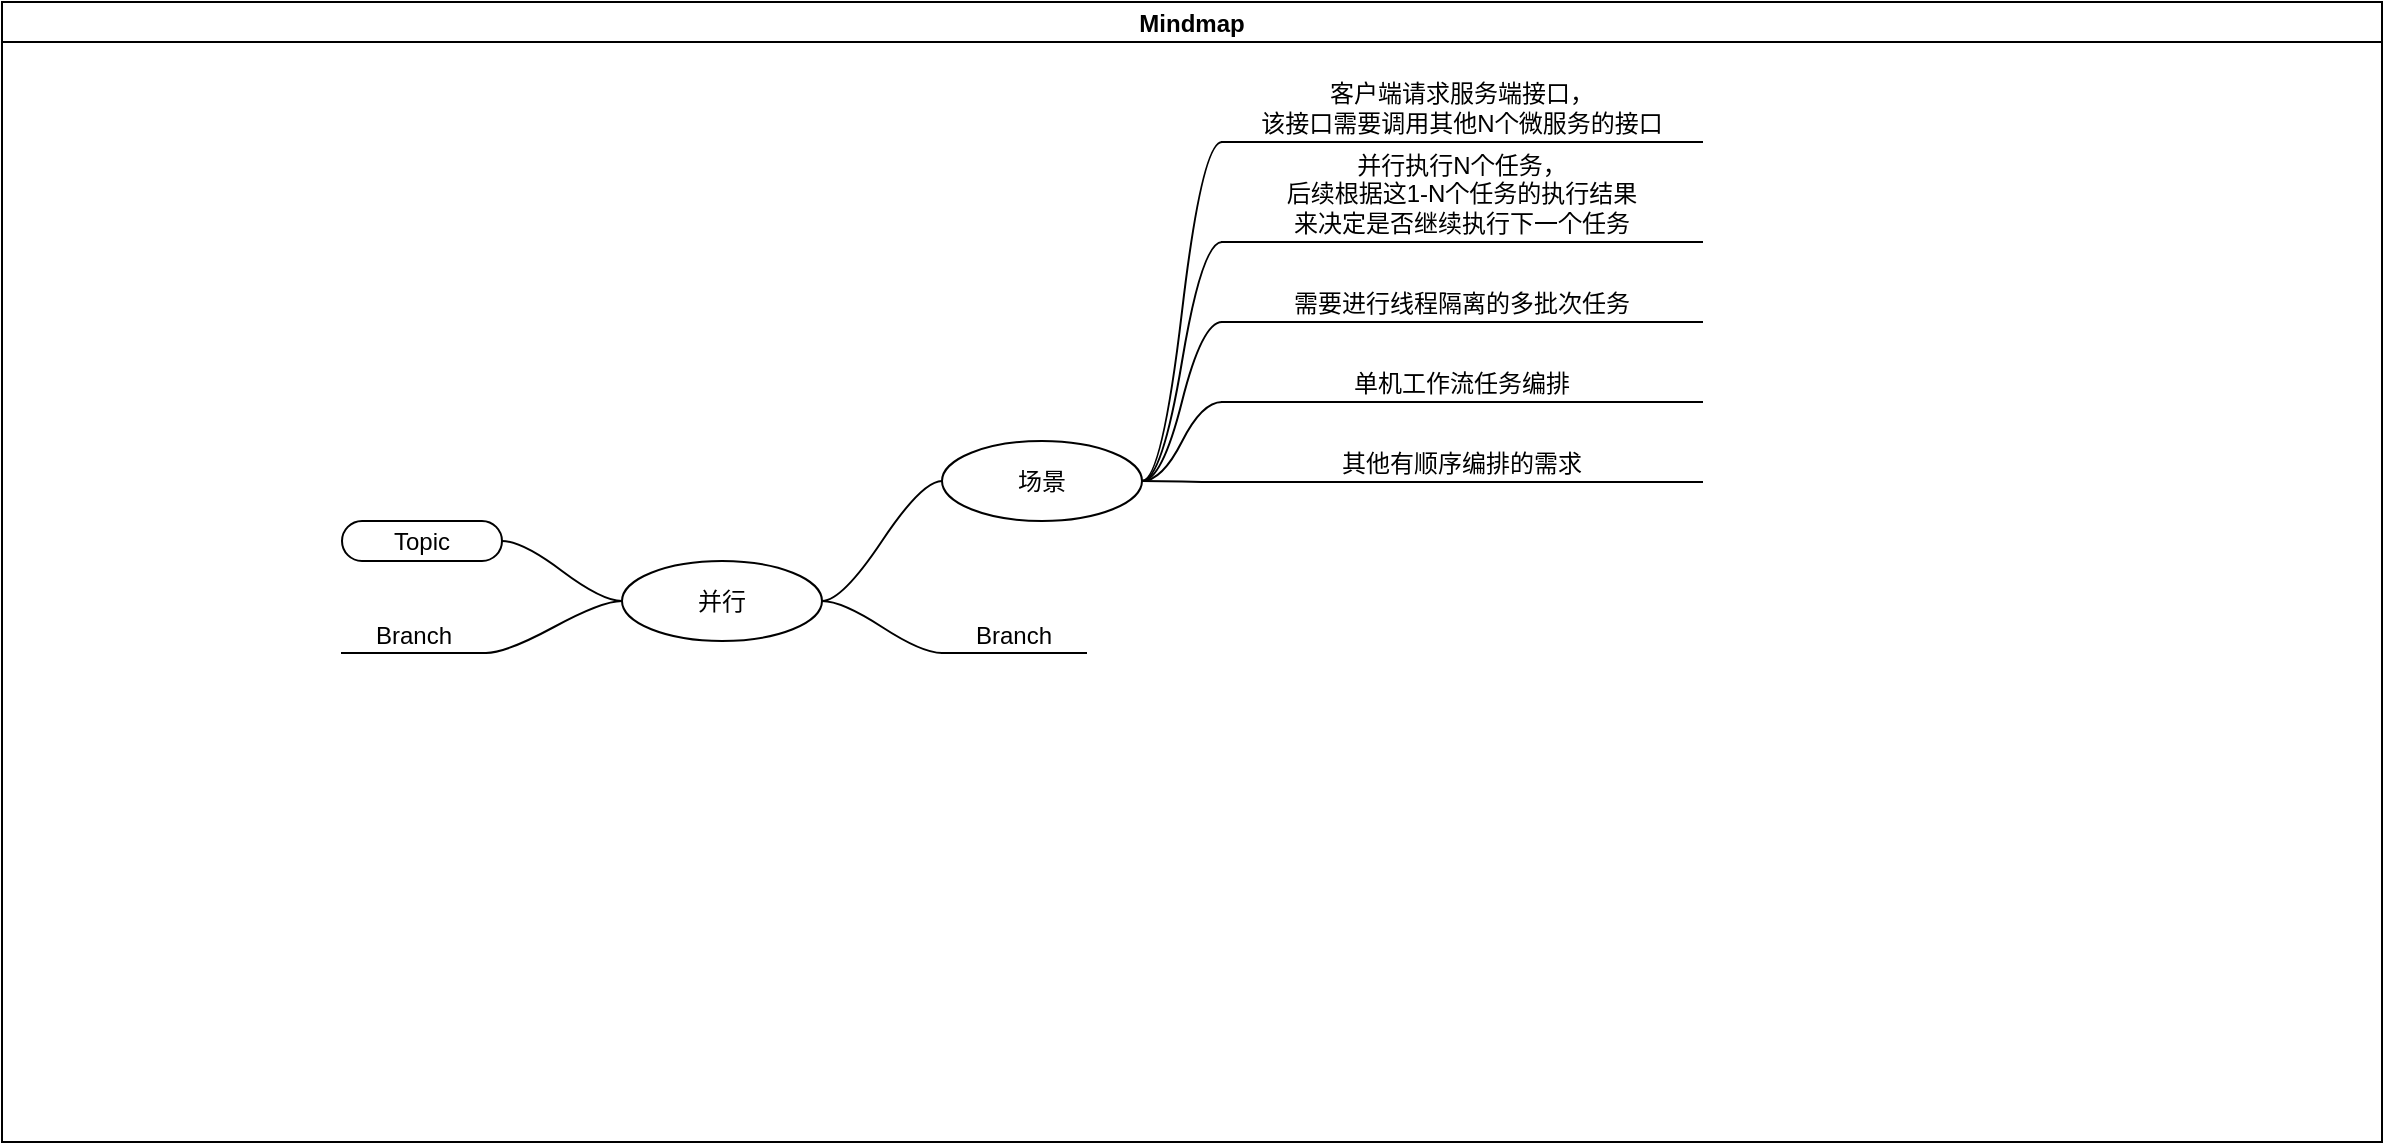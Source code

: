 <mxfile version="21.2.9" type="github">
  <diagram name="Page-1" id="1D4Jy_Kzfc-_KQnUi5Pj">
    <mxGraphModel dx="1434" dy="764" grid="1" gridSize="10" guides="1" tooltips="1" connect="1" arrows="1" fold="1" page="1" pageScale="1" pageWidth="827" pageHeight="1169" math="0" shadow="0">
      <root>
        <mxCell id="0" />
        <mxCell id="1" parent="0" />
        <mxCell id="olrDs6UU_9o6FzXW2mun-1" value="Mindmap" style="swimlane;startSize=20;horizontal=1;containerType=tree;" parent="1" vertex="1">
          <mxGeometry x="60" y="160" width="1190" height="570" as="geometry" />
        </mxCell>
        <mxCell id="olrDs6UU_9o6FzXW2mun-3" value="" style="edgeStyle=entityRelationEdgeStyle;startArrow=none;endArrow=none;segment=10;curved=1;sourcePerimeterSpacing=0;targetPerimeterSpacing=0;rounded=0;" parent="olrDs6UU_9o6FzXW2mun-1" source="olrDs6UU_9o6FzXW2mun-6" target="olrDs6UU_9o6FzXW2mun-8" edge="1">
          <mxGeometry relative="1" as="geometry" />
        </mxCell>
        <mxCell id="olrDs6UU_9o6FzXW2mun-4" value="" style="edgeStyle=entityRelationEdgeStyle;startArrow=none;endArrow=none;segment=10;curved=1;sourcePerimeterSpacing=0;targetPerimeterSpacing=0;rounded=0;" parent="olrDs6UU_9o6FzXW2mun-1" source="olrDs6UU_9o6FzXW2mun-6" target="olrDs6UU_9o6FzXW2mun-9" edge="1">
          <mxGeometry relative="1" as="geometry" />
        </mxCell>
        <mxCell id="olrDs6UU_9o6FzXW2mun-5" value="" style="edgeStyle=entityRelationEdgeStyle;startArrow=none;endArrow=none;segment=10;curved=1;sourcePerimeterSpacing=0;targetPerimeterSpacing=0;rounded=0;" parent="olrDs6UU_9o6FzXW2mun-1" source="olrDs6UU_9o6FzXW2mun-6" target="olrDs6UU_9o6FzXW2mun-10" edge="1">
          <mxGeometry relative="1" as="geometry" />
        </mxCell>
        <mxCell id="olrDs6UU_9o6FzXW2mun-6" value="并行" style="ellipse;whiteSpace=wrap;html=1;align=center;treeFolding=1;treeMoving=1;newEdgeStyle={&quot;edgeStyle&quot;:&quot;entityRelationEdgeStyle&quot;,&quot;startArrow&quot;:&quot;none&quot;,&quot;endArrow&quot;:&quot;none&quot;,&quot;segment&quot;:10,&quot;curved&quot;:1,&quot;sourcePerimeterSpacing&quot;:0,&quot;targetPerimeterSpacing&quot;:0};" parent="olrDs6UU_9o6FzXW2mun-1" vertex="1">
          <mxGeometry x="310" y="279.5" width="100" height="40" as="geometry" />
        </mxCell>
        <mxCell id="olrDs6UU_9o6FzXW2mun-8" value="Branch" style="whiteSpace=wrap;html=1;shape=partialRectangle;top=0;left=0;bottom=1;right=0;points=[[0,1],[1,1]];fillColor=none;align=center;verticalAlign=bottom;routingCenterY=0.5;snapToPoint=1;autosize=1;treeFolding=1;treeMoving=1;newEdgeStyle={&quot;edgeStyle&quot;:&quot;entityRelationEdgeStyle&quot;,&quot;startArrow&quot;:&quot;none&quot;,&quot;endArrow&quot;:&quot;none&quot;,&quot;segment&quot;:10,&quot;curved&quot;:1,&quot;sourcePerimeterSpacing&quot;:0,&quot;targetPerimeterSpacing&quot;:0};" parent="olrDs6UU_9o6FzXW2mun-1" vertex="1">
          <mxGeometry x="470" y="299.5" width="72" height="26" as="geometry" />
        </mxCell>
        <mxCell id="olrDs6UU_9o6FzXW2mun-9" value="Topic" style="whiteSpace=wrap;html=1;rounded=1;arcSize=50;align=center;verticalAlign=middle;strokeWidth=1;autosize=1;spacing=4;treeFolding=1;treeMoving=1;newEdgeStyle={&quot;edgeStyle&quot;:&quot;entityRelationEdgeStyle&quot;,&quot;startArrow&quot;:&quot;none&quot;,&quot;endArrow&quot;:&quot;none&quot;,&quot;segment&quot;:10,&quot;curved&quot;:1,&quot;sourcePerimeterSpacing&quot;:0,&quot;targetPerimeterSpacing&quot;:0};" parent="olrDs6UU_9o6FzXW2mun-1" vertex="1">
          <mxGeometry x="170" y="259.5" width="80" height="20" as="geometry" />
        </mxCell>
        <mxCell id="olrDs6UU_9o6FzXW2mun-10" value="Branch" style="whiteSpace=wrap;html=1;shape=partialRectangle;top=0;left=0;bottom=1;right=0;points=[[0,1],[1,1]];fillColor=none;align=center;verticalAlign=bottom;routingCenterY=0.5;snapToPoint=1;autosize=1;treeFolding=1;treeMoving=1;newEdgeStyle={&quot;edgeStyle&quot;:&quot;entityRelationEdgeStyle&quot;,&quot;startArrow&quot;:&quot;none&quot;,&quot;endArrow&quot;:&quot;none&quot;,&quot;segment&quot;:10,&quot;curved&quot;:1,&quot;sourcePerimeterSpacing&quot;:0,&quot;targetPerimeterSpacing&quot;:0};" parent="olrDs6UU_9o6FzXW2mun-1" vertex="1">
          <mxGeometry x="170" y="299.5" width="72" height="26" as="geometry" />
        </mxCell>
        <mxCell id="XoPoMl_EOouNB3CL7IEo-9" value="" style="edgeStyle=entityRelationEdgeStyle;rounded=0;orthogonalLoop=1;jettySize=auto;html=1;startArrow=none;endArrow=none;segment=10;curved=1;sourcePerimeterSpacing=0;targetPerimeterSpacing=0;" edge="1" source="olrDs6UU_9o6FzXW2mun-6" target="XoPoMl_EOouNB3CL7IEo-10" parent="olrDs6UU_9o6FzXW2mun-1">
          <mxGeometry relative="1" as="geometry" />
        </mxCell>
        <mxCell id="XoPoMl_EOouNB3CL7IEo-10" value="场景" style="ellipse;whiteSpace=wrap;html=1;align=center;treeFolding=1;treeMoving=1;newEdgeStyle={&quot;edgeStyle&quot;:&quot;entityRelationEdgeStyle&quot;,&quot;startArrow&quot;:&quot;none&quot;,&quot;endArrow&quot;:&quot;none&quot;,&quot;segment&quot;:10,&quot;curved&quot;:1,&quot;sourcePerimeterSpacing&quot;:0,&quot;targetPerimeterSpacing&quot;:0};" vertex="1" parent="olrDs6UU_9o6FzXW2mun-1">
          <mxGeometry x="470" y="219.5" width="100" height="40" as="geometry" />
        </mxCell>
        <mxCell id="XoPoMl_EOouNB3CL7IEo-16" value="客户端请求服务端接口，&lt;br style=&quot;border-color: var(--border-color);&quot;&gt;该接口需要调用其他N个微服务的接口" style="whiteSpace=wrap;html=1;shape=partialRectangle;top=0;left=0;bottom=1;right=0;points=[[0,1],[1,1]];fillColor=none;align=center;verticalAlign=bottom;routingCenterY=0.5;snapToPoint=1;recursiveResize=0;autosize=1;treeFolding=1;treeMoving=1;newEdgeStyle={&quot;edgeStyle&quot;:&quot;entityRelationEdgeStyle&quot;,&quot;startArrow&quot;:&quot;none&quot;,&quot;endArrow&quot;:&quot;none&quot;,&quot;segment&quot;:10,&quot;curved&quot;:1,&quot;sourcePerimeterSpacing&quot;:0,&quot;targetPerimeterSpacing&quot;:0};" vertex="1" parent="olrDs6UU_9o6FzXW2mun-1">
          <mxGeometry x="610" y="30" width="240" height="40" as="geometry" />
        </mxCell>
        <mxCell id="XoPoMl_EOouNB3CL7IEo-17" value="" style="edgeStyle=entityRelationEdgeStyle;startArrow=none;endArrow=none;segment=10;curved=1;sourcePerimeterSpacing=0;targetPerimeterSpacing=0;rounded=0;" edge="1" target="XoPoMl_EOouNB3CL7IEo-16" parent="olrDs6UU_9o6FzXW2mun-1" source="XoPoMl_EOouNB3CL7IEo-10">
          <mxGeometry x="622" y="145" width="80" height="20" as="geometry" />
        </mxCell>
        <mxCell id="XoPoMl_EOouNB3CL7IEo-18" value="" style="edgeStyle=entityRelationEdgeStyle;startArrow=none;endArrow=none;segment=10;curved=1;sourcePerimeterSpacing=0;targetPerimeterSpacing=0;rounded=0;" edge="1" target="XoPoMl_EOouNB3CL7IEo-19" source="XoPoMl_EOouNB3CL7IEo-10" parent="olrDs6UU_9o6FzXW2mun-1">
          <mxGeometry x="622" y="145" width="80" height="20" as="geometry">
            <mxPoint x="602" y="325" as="sourcePoint" />
          </mxGeometry>
        </mxCell>
        <mxCell id="XoPoMl_EOouNB3CL7IEo-19" value="并行执行N个任务，&lt;br style=&quot;border-color: var(--border-color);&quot;&gt;后续根据这1-N个任务的执行结果&lt;br style=&quot;border-color: var(--border-color);&quot;&gt;来决定是否继续执行下一个任务" style="whiteSpace=wrap;html=1;shape=partialRectangle;top=0;left=0;bottom=1;right=0;points=[[0,1],[1,1]];fillColor=none;align=center;verticalAlign=bottom;routingCenterY=0.5;snapToPoint=1;recursiveResize=0;autosize=1;treeFolding=1;treeMoving=1;newEdgeStyle={&quot;edgeStyle&quot;:&quot;entityRelationEdgeStyle&quot;,&quot;startArrow&quot;:&quot;none&quot;,&quot;endArrow&quot;:&quot;none&quot;,&quot;segment&quot;:10,&quot;curved&quot;:1,&quot;sourcePerimeterSpacing&quot;:0,&quot;targetPerimeterSpacing&quot;:0};" vertex="1" parent="olrDs6UU_9o6FzXW2mun-1">
          <mxGeometry x="610" y="60" width="240" height="60" as="geometry" />
        </mxCell>
        <mxCell id="XoPoMl_EOouNB3CL7IEo-20" value="" style="edgeStyle=entityRelationEdgeStyle;startArrow=none;endArrow=none;segment=10;curved=1;sourcePerimeterSpacing=0;targetPerimeterSpacing=0;rounded=0;" edge="1" target="XoPoMl_EOouNB3CL7IEo-21" source="XoPoMl_EOouNB3CL7IEo-10" parent="olrDs6UU_9o6FzXW2mun-1">
          <mxGeometry x="622" y="145" width="80" height="20" as="geometry">
            <mxPoint x="602" y="325" as="sourcePoint" />
          </mxGeometry>
        </mxCell>
        <mxCell id="XoPoMl_EOouNB3CL7IEo-21" value="需要进行线程隔离的多批次任务" style="whiteSpace=wrap;html=1;shape=partialRectangle;top=0;left=0;bottom=1;right=0;points=[[0,1],[1,1]];fillColor=none;align=center;verticalAlign=bottom;routingCenterY=0.5;snapToPoint=1;recursiveResize=0;autosize=1;treeFolding=1;treeMoving=1;newEdgeStyle={&quot;edgeStyle&quot;:&quot;entityRelationEdgeStyle&quot;,&quot;startArrow&quot;:&quot;none&quot;,&quot;endArrow&quot;:&quot;none&quot;,&quot;segment&quot;:10,&quot;curved&quot;:1,&quot;sourcePerimeterSpacing&quot;:0,&quot;targetPerimeterSpacing&quot;:0};" vertex="1" parent="olrDs6UU_9o6FzXW2mun-1">
          <mxGeometry x="610" y="130" width="240" height="30" as="geometry" />
        </mxCell>
        <mxCell id="XoPoMl_EOouNB3CL7IEo-22" value="" style="edgeStyle=entityRelationEdgeStyle;startArrow=none;endArrow=none;segment=10;curved=1;sourcePerimeterSpacing=0;targetPerimeterSpacing=0;rounded=0;" edge="1" target="XoPoMl_EOouNB3CL7IEo-23" source="XoPoMl_EOouNB3CL7IEo-10" parent="olrDs6UU_9o6FzXW2mun-1">
          <mxGeometry x="622" y="145" width="80" height="20" as="geometry">
            <mxPoint x="630" y="400" as="sourcePoint" />
          </mxGeometry>
        </mxCell>
        <mxCell id="XoPoMl_EOouNB3CL7IEo-23" value="单机工作流任务编排" style="whiteSpace=wrap;html=1;shape=partialRectangle;top=0;left=0;bottom=1;right=0;points=[[0,1],[1,1]];fillColor=none;align=center;verticalAlign=bottom;routingCenterY=0.5;snapToPoint=1;recursiveResize=0;autosize=1;treeFolding=1;treeMoving=1;newEdgeStyle={&quot;edgeStyle&quot;:&quot;entityRelationEdgeStyle&quot;,&quot;startArrow&quot;:&quot;none&quot;,&quot;endArrow&quot;:&quot;none&quot;,&quot;segment&quot;:10,&quot;curved&quot;:1,&quot;sourcePerimeterSpacing&quot;:0,&quot;targetPerimeterSpacing&quot;:0};" vertex="1" parent="olrDs6UU_9o6FzXW2mun-1">
          <mxGeometry x="610" y="170" width="240" height="30" as="geometry" />
        </mxCell>
        <mxCell id="XoPoMl_EOouNB3CL7IEo-24" value="" style="edgeStyle=entityRelationEdgeStyle;startArrow=none;endArrow=none;segment=10;curved=1;sourcePerimeterSpacing=0;targetPerimeterSpacing=0;rounded=0;" edge="1" target="XoPoMl_EOouNB3CL7IEo-25" source="XoPoMl_EOouNB3CL7IEo-10" parent="olrDs6UU_9o6FzXW2mun-1">
          <mxGeometry x="622" y="145" width="80" height="20" as="geometry">
            <mxPoint x="630" y="400" as="sourcePoint" />
          </mxGeometry>
        </mxCell>
        <mxCell id="XoPoMl_EOouNB3CL7IEo-25" value="其他有顺序编排的需求" style="whiteSpace=wrap;html=1;shape=partialRectangle;top=0;left=0;bottom=1;right=0;points=[[0,1],[1,1]];fillColor=none;align=center;verticalAlign=bottom;routingCenterY=0.5;snapToPoint=1;recursiveResize=0;autosize=1;treeFolding=1;treeMoving=1;newEdgeStyle={&quot;edgeStyle&quot;:&quot;entityRelationEdgeStyle&quot;,&quot;startArrow&quot;:&quot;none&quot;,&quot;endArrow&quot;:&quot;none&quot;,&quot;segment&quot;:10,&quot;curved&quot;:1,&quot;sourcePerimeterSpacing&quot;:0,&quot;targetPerimeterSpacing&quot;:0};" vertex="1" parent="olrDs6UU_9o6FzXW2mun-1">
          <mxGeometry x="610" y="210" width="240" height="30" as="geometry" />
        </mxCell>
      </root>
    </mxGraphModel>
  </diagram>
</mxfile>
